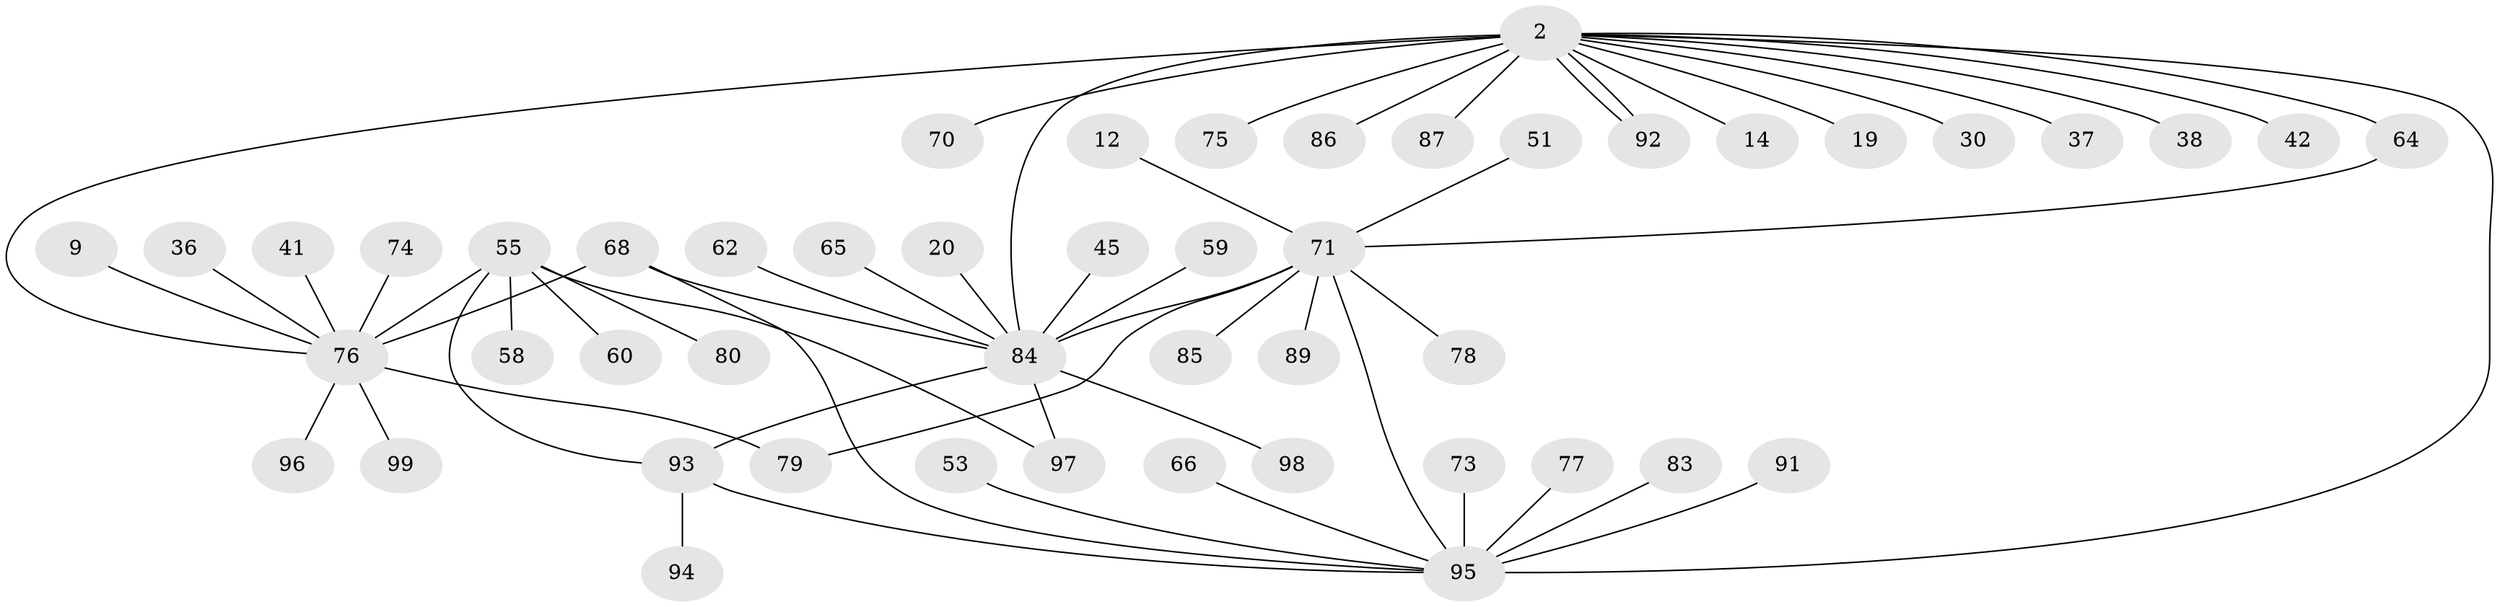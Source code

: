 // original degree distribution, {9: 0.010101010101010102, 15: 0.010101010101010102, 3: 0.10101010101010101, 7: 0.020202020202020204, 4: 0.04040404040404041, 11: 0.010101010101010102, 10: 0.020202020202020204, 2: 0.24242424242424243, 1: 0.5151515151515151, 8: 0.010101010101010102, 5: 0.020202020202020204}
// Generated by graph-tools (version 1.1) at 2025/47/03/09/25 04:47:11]
// undirected, 49 vertices, 57 edges
graph export_dot {
graph [start="1"]
  node [color=gray90,style=filled];
  2 [super="+1"];
  9;
  12;
  14;
  19;
  20;
  30 [super="+24"];
  36;
  37 [super="+27"];
  38;
  41;
  42;
  45;
  51;
  53;
  55 [super="+47"];
  58;
  59 [super="+52"];
  60;
  62 [super="+22"];
  64 [super="+8"];
  65;
  66;
  68 [super="+46+35"];
  70;
  71 [super="+6"];
  73 [super="+44"];
  74;
  75;
  76 [super="+43+63+7"];
  77;
  78;
  79 [super="+13"];
  80;
  83;
  84 [super="+10+72"];
  85 [super="+82"];
  86;
  87;
  89 [super="+29"];
  91 [super="+40"];
  92;
  93 [super="+67+39+57"];
  94;
  95 [super="+16"];
  96;
  97 [super="+18+31+49+69+81+88"];
  98 [super="+56"];
  99 [super="+90"];
  2 -- 14;
  2 -- 70;
  2 -- 86;
  2 -- 87;
  2 -- 92;
  2 -- 92;
  2 -- 95 [weight=2];
  2 -- 64;
  2 -- 38;
  2 -- 42;
  2 -- 75;
  2 -- 19;
  2 -- 84 [weight=5];
  2 -- 76 [weight=2];
  2 -- 30;
  2 -- 37;
  9 -- 76;
  12 -- 71;
  20 -- 84;
  36 -- 76;
  41 -- 76;
  45 -- 84;
  51 -- 71;
  53 -- 95;
  55 -- 58;
  55 -- 80;
  55 -- 60;
  55 -- 76 [weight=3];
  55 -- 93;
  55 -- 97;
  59 -- 84;
  62 -- 84;
  64 -- 71;
  65 -- 84;
  66 -- 95;
  68 -- 95;
  68 -- 84;
  68 -- 76;
  71 -- 78;
  71 -- 95;
  71 -- 84 [weight=2];
  71 -- 79;
  71 -- 89;
  71 -- 85;
  73 -- 95;
  74 -- 76;
  76 -- 79;
  76 -- 96;
  76 -- 99;
  77 -- 95;
  83 -- 95;
  84 -- 97;
  84 -- 93;
  84 -- 98;
  91 -- 95;
  93 -- 95;
  93 -- 94;
}
